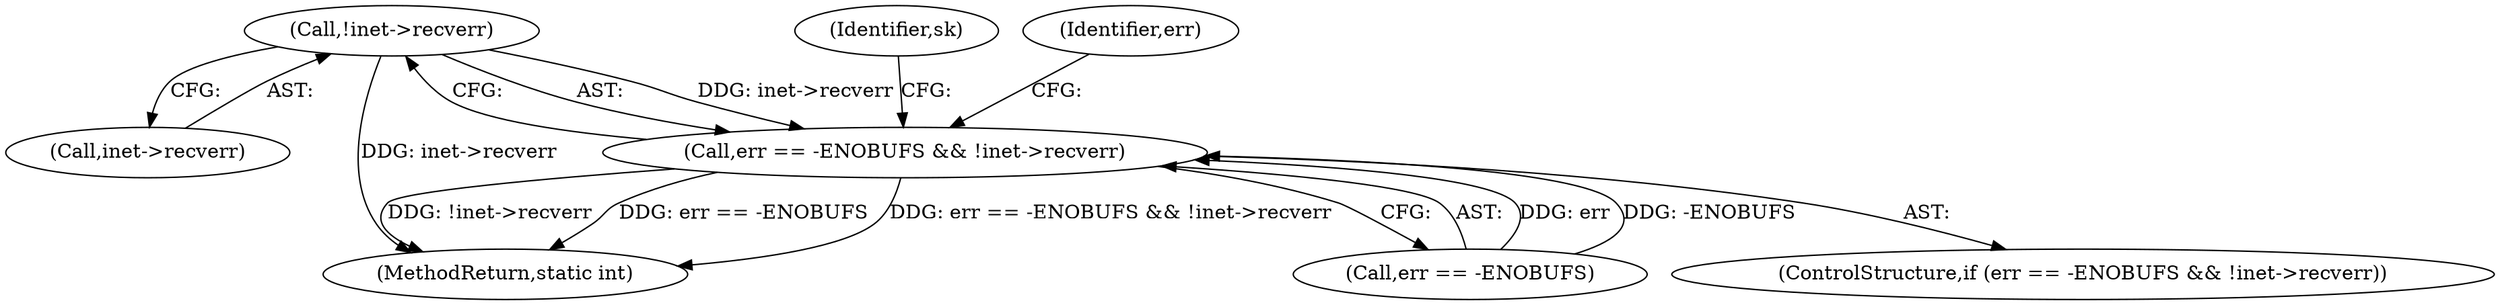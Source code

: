 digraph "0_linux_f6d8bd051c391c1c0458a30b2a7abcd939329259_27@API" {
"1000555" [label="(Call,!inet->recverr)"];
"1000550" [label="(Call,err == -ENOBUFS && !inet->recverr)"];
"1000555" [label="(Call,!inet->recverr)"];
"1000563" [label="(Identifier,sk)"];
"1000560" [label="(Identifier,err)"];
"1000551" [label="(Call,err == -ENOBUFS)"];
"1000556" [label="(Call,inet->recverr)"];
"1000602" [label="(MethodReturn,static int)"];
"1000549" [label="(ControlStructure,if (err == -ENOBUFS && !inet->recverr))"];
"1000550" [label="(Call,err == -ENOBUFS && !inet->recverr)"];
"1000555" -> "1000550"  [label="AST: "];
"1000555" -> "1000556"  [label="CFG: "];
"1000556" -> "1000555"  [label="AST: "];
"1000550" -> "1000555"  [label="CFG: "];
"1000555" -> "1000602"  [label="DDG: inet->recverr"];
"1000555" -> "1000550"  [label="DDG: inet->recverr"];
"1000550" -> "1000549"  [label="AST: "];
"1000550" -> "1000551"  [label="CFG: "];
"1000551" -> "1000550"  [label="AST: "];
"1000560" -> "1000550"  [label="CFG: "];
"1000563" -> "1000550"  [label="CFG: "];
"1000550" -> "1000602"  [label="DDG: err == -ENOBUFS && !inet->recverr"];
"1000550" -> "1000602"  [label="DDG: !inet->recverr"];
"1000550" -> "1000602"  [label="DDG: err == -ENOBUFS"];
"1000551" -> "1000550"  [label="DDG: err"];
"1000551" -> "1000550"  [label="DDG: -ENOBUFS"];
}
